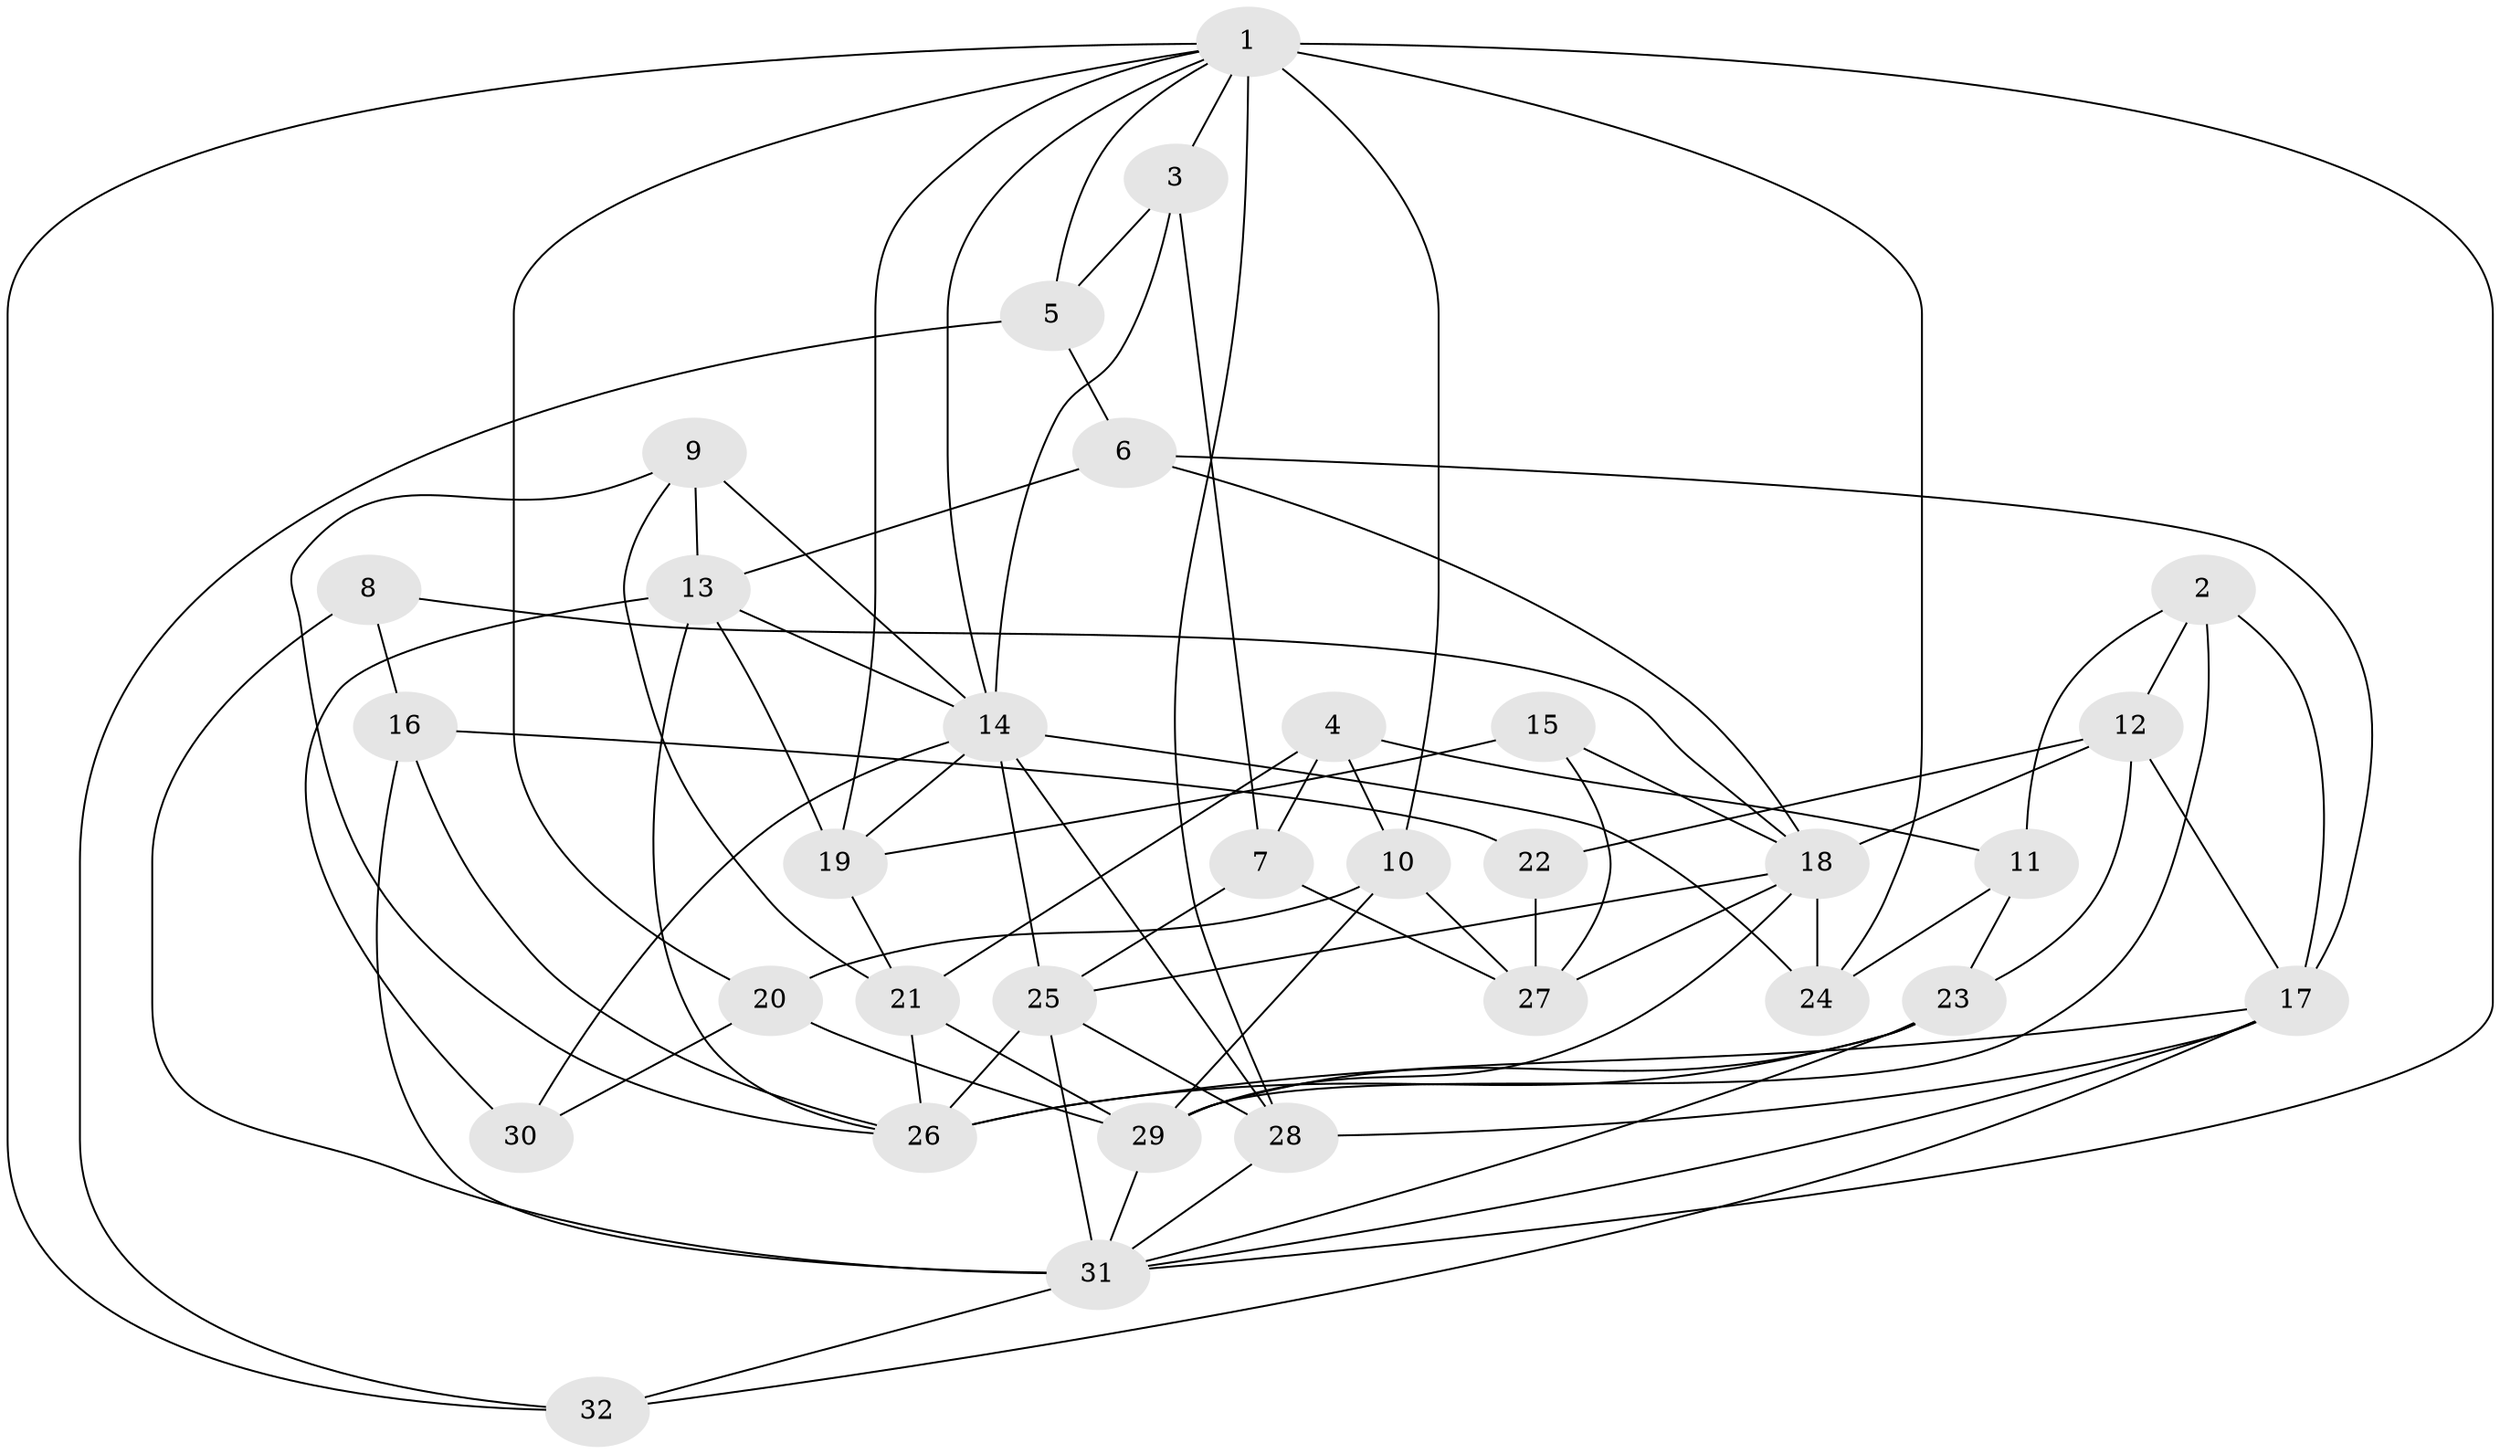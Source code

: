 // original degree distribution, {7: 0.03125, 4: 0.34375, 5: 0.15625, 6: 0.125, 3: 0.1875, 2: 0.15625}
// Generated by graph-tools (version 1.1) at 2025/01/03/09/25 03:01:59]
// undirected, 32 vertices, 82 edges
graph export_dot {
graph [start="1"]
  node [color=gray90,style=filled];
  1;
  2;
  3;
  4;
  5;
  6;
  7;
  8;
  9;
  10;
  11;
  12;
  13;
  14;
  15;
  16;
  17;
  18;
  19;
  20;
  21;
  22;
  23;
  24;
  25;
  26;
  27;
  28;
  29;
  30;
  31;
  32;
  1 -- 3 [weight=1.0];
  1 -- 5 [weight=1.0];
  1 -- 10 [weight=2.0];
  1 -- 14 [weight=1.0];
  1 -- 19 [weight=1.0];
  1 -- 20 [weight=1.0];
  1 -- 24 [weight=2.0];
  1 -- 28 [weight=1.0];
  1 -- 31 [weight=1.0];
  1 -- 32 [weight=1.0];
  2 -- 11 [weight=1.0];
  2 -- 12 [weight=1.0];
  2 -- 17 [weight=1.0];
  2 -- 29 [weight=1.0];
  3 -- 5 [weight=1.0];
  3 -- 7 [weight=1.0];
  3 -- 14 [weight=1.0];
  4 -- 7 [weight=1.0];
  4 -- 10 [weight=1.0];
  4 -- 11 [weight=1.0];
  4 -- 21 [weight=1.0];
  5 -- 6 [weight=1.0];
  5 -- 32 [weight=1.0];
  6 -- 13 [weight=1.0];
  6 -- 17 [weight=1.0];
  6 -- 18 [weight=1.0];
  7 -- 25 [weight=1.0];
  7 -- 27 [weight=1.0];
  8 -- 16 [weight=1.0];
  8 -- 18 [weight=1.0];
  8 -- 31 [weight=2.0];
  9 -- 13 [weight=1.0];
  9 -- 14 [weight=1.0];
  9 -- 21 [weight=1.0];
  9 -- 26 [weight=1.0];
  10 -- 20 [weight=1.0];
  10 -- 27 [weight=1.0];
  10 -- 29 [weight=1.0];
  11 -- 23 [weight=1.0];
  11 -- 24 [weight=1.0];
  12 -- 17 [weight=1.0];
  12 -- 18 [weight=1.0];
  12 -- 22 [weight=1.0];
  12 -- 23 [weight=1.0];
  13 -- 14 [weight=1.0];
  13 -- 19 [weight=1.0];
  13 -- 26 [weight=1.0];
  13 -- 30 [weight=1.0];
  14 -- 19 [weight=1.0];
  14 -- 24 [weight=1.0];
  14 -- 25 [weight=2.0];
  14 -- 28 [weight=1.0];
  14 -- 30 [weight=1.0];
  15 -- 18 [weight=1.0];
  15 -- 19 [weight=1.0];
  15 -- 27 [weight=1.0];
  16 -- 22 [weight=1.0];
  16 -- 26 [weight=1.0];
  16 -- 31 [weight=1.0];
  17 -- 26 [weight=1.0];
  17 -- 28 [weight=1.0];
  17 -- 31 [weight=1.0];
  17 -- 32 [weight=1.0];
  18 -- 24 [weight=1.0];
  18 -- 25 [weight=1.0];
  18 -- 27 [weight=2.0];
  18 -- 29 [weight=1.0];
  19 -- 21 [weight=1.0];
  20 -- 29 [weight=1.0];
  20 -- 30 [weight=1.0];
  21 -- 26 [weight=1.0];
  21 -- 29 [weight=1.0];
  22 -- 27 [weight=2.0];
  23 -- 26 [weight=1.0];
  23 -- 29 [weight=1.0];
  23 -- 31 [weight=2.0];
  25 -- 26 [weight=2.0];
  25 -- 28 [weight=1.0];
  25 -- 31 [weight=2.0];
  28 -- 31 [weight=1.0];
  29 -- 31 [weight=1.0];
  31 -- 32 [weight=1.0];
}
